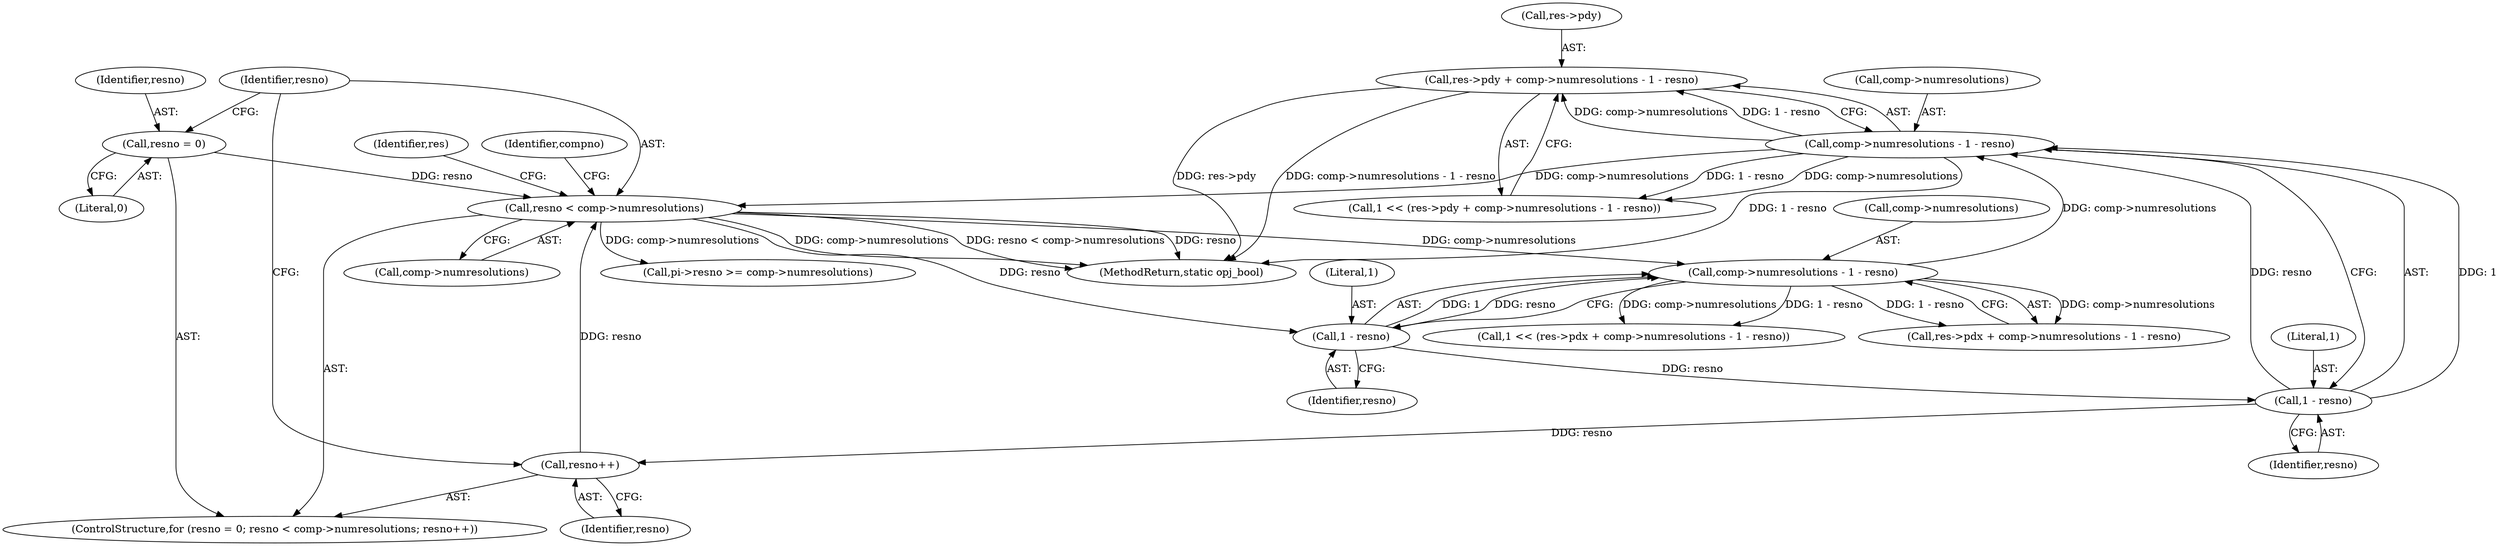 digraph "0_openjpeg_c5bd64ea146162967c29bd2af0cbb845ba3eaaaf_1@pointer" {
"1000211" [label="(Call,res->pdy + comp->numresolutions - 1 - resno)"];
"1000215" [label="(Call,comp->numresolutions - 1 - resno)"];
"1000196" [label="(Call,comp->numresolutions - 1 - resno)"];
"1000166" [label="(Call,resno < comp->numresolutions)"];
"1000163" [label="(Call,resno = 0)"];
"1000171" [label="(Call,resno++)"];
"1000219" [label="(Call,1 - resno)"];
"1000200" [label="(Call,1 - resno)"];
"1000770" [label="(MethodReturn,static opj_bool)"];
"1000177" [label="(Identifier,res)"];
"1000171" [label="(Call,resno++)"];
"1000196" [label="(Call,comp->numresolutions - 1 - resno)"];
"1000201" [label="(Literal,1)"];
"1000432" [label="(Call,pi->resno >= comp->numresolutions)"];
"1000202" [label="(Identifier,resno)"];
"1000172" [label="(Identifier,resno)"];
"1000209" [label="(Call,1 << (res->pdy + comp->numresolutions - 1 - resno))"];
"1000163" [label="(Call,resno = 0)"];
"1000200" [label="(Call,1 - resno)"];
"1000162" [label="(ControlStructure,for (resno = 0; resno < comp->numresolutions; resno++))"];
"1000190" [label="(Call,1 << (res->pdx + comp->numresolutions - 1 - resno))"];
"1000166" [label="(Call,resno < comp->numresolutions)"];
"1000212" [label="(Call,res->pdy)"];
"1000152" [label="(Identifier,compno)"];
"1000167" [label="(Identifier,resno)"];
"1000211" [label="(Call,res->pdy + comp->numresolutions - 1 - resno)"];
"1000197" [label="(Call,comp->numresolutions)"];
"1000220" [label="(Literal,1)"];
"1000164" [label="(Identifier,resno)"];
"1000221" [label="(Identifier,resno)"];
"1000219" [label="(Call,1 - resno)"];
"1000168" [label="(Call,comp->numresolutions)"];
"1000215" [label="(Call,comp->numresolutions - 1 - resno)"];
"1000192" [label="(Call,res->pdx + comp->numresolutions - 1 - resno)"];
"1000165" [label="(Literal,0)"];
"1000216" [label="(Call,comp->numresolutions)"];
"1000211" -> "1000209"  [label="AST: "];
"1000211" -> "1000215"  [label="CFG: "];
"1000212" -> "1000211"  [label="AST: "];
"1000215" -> "1000211"  [label="AST: "];
"1000209" -> "1000211"  [label="CFG: "];
"1000211" -> "1000770"  [label="DDG: res->pdy"];
"1000211" -> "1000770"  [label="DDG: comp->numresolutions - 1 - resno"];
"1000215" -> "1000211"  [label="DDG: comp->numresolutions"];
"1000215" -> "1000211"  [label="DDG: 1 - resno"];
"1000215" -> "1000219"  [label="CFG: "];
"1000216" -> "1000215"  [label="AST: "];
"1000219" -> "1000215"  [label="AST: "];
"1000215" -> "1000770"  [label="DDG: 1 - resno"];
"1000215" -> "1000166"  [label="DDG: comp->numresolutions"];
"1000215" -> "1000209"  [label="DDG: comp->numresolutions"];
"1000215" -> "1000209"  [label="DDG: 1 - resno"];
"1000196" -> "1000215"  [label="DDG: comp->numresolutions"];
"1000219" -> "1000215"  [label="DDG: 1"];
"1000219" -> "1000215"  [label="DDG: resno"];
"1000196" -> "1000192"  [label="AST: "];
"1000196" -> "1000200"  [label="CFG: "];
"1000197" -> "1000196"  [label="AST: "];
"1000200" -> "1000196"  [label="AST: "];
"1000192" -> "1000196"  [label="CFG: "];
"1000196" -> "1000190"  [label="DDG: comp->numresolutions"];
"1000196" -> "1000190"  [label="DDG: 1 - resno"];
"1000196" -> "1000192"  [label="DDG: comp->numresolutions"];
"1000196" -> "1000192"  [label="DDG: 1 - resno"];
"1000166" -> "1000196"  [label="DDG: comp->numresolutions"];
"1000200" -> "1000196"  [label="DDG: 1"];
"1000200" -> "1000196"  [label="DDG: resno"];
"1000166" -> "1000162"  [label="AST: "];
"1000166" -> "1000168"  [label="CFG: "];
"1000167" -> "1000166"  [label="AST: "];
"1000168" -> "1000166"  [label="AST: "];
"1000177" -> "1000166"  [label="CFG: "];
"1000152" -> "1000166"  [label="CFG: "];
"1000166" -> "1000770"  [label="DDG: comp->numresolutions"];
"1000166" -> "1000770"  [label="DDG: resno < comp->numresolutions"];
"1000166" -> "1000770"  [label="DDG: resno"];
"1000163" -> "1000166"  [label="DDG: resno"];
"1000171" -> "1000166"  [label="DDG: resno"];
"1000166" -> "1000200"  [label="DDG: resno"];
"1000166" -> "1000432"  [label="DDG: comp->numresolutions"];
"1000163" -> "1000162"  [label="AST: "];
"1000163" -> "1000165"  [label="CFG: "];
"1000164" -> "1000163"  [label="AST: "];
"1000165" -> "1000163"  [label="AST: "];
"1000167" -> "1000163"  [label="CFG: "];
"1000171" -> "1000162"  [label="AST: "];
"1000171" -> "1000172"  [label="CFG: "];
"1000172" -> "1000171"  [label="AST: "];
"1000167" -> "1000171"  [label="CFG: "];
"1000219" -> "1000171"  [label="DDG: resno"];
"1000219" -> "1000221"  [label="CFG: "];
"1000220" -> "1000219"  [label="AST: "];
"1000221" -> "1000219"  [label="AST: "];
"1000200" -> "1000219"  [label="DDG: resno"];
"1000200" -> "1000202"  [label="CFG: "];
"1000201" -> "1000200"  [label="AST: "];
"1000202" -> "1000200"  [label="AST: "];
}
